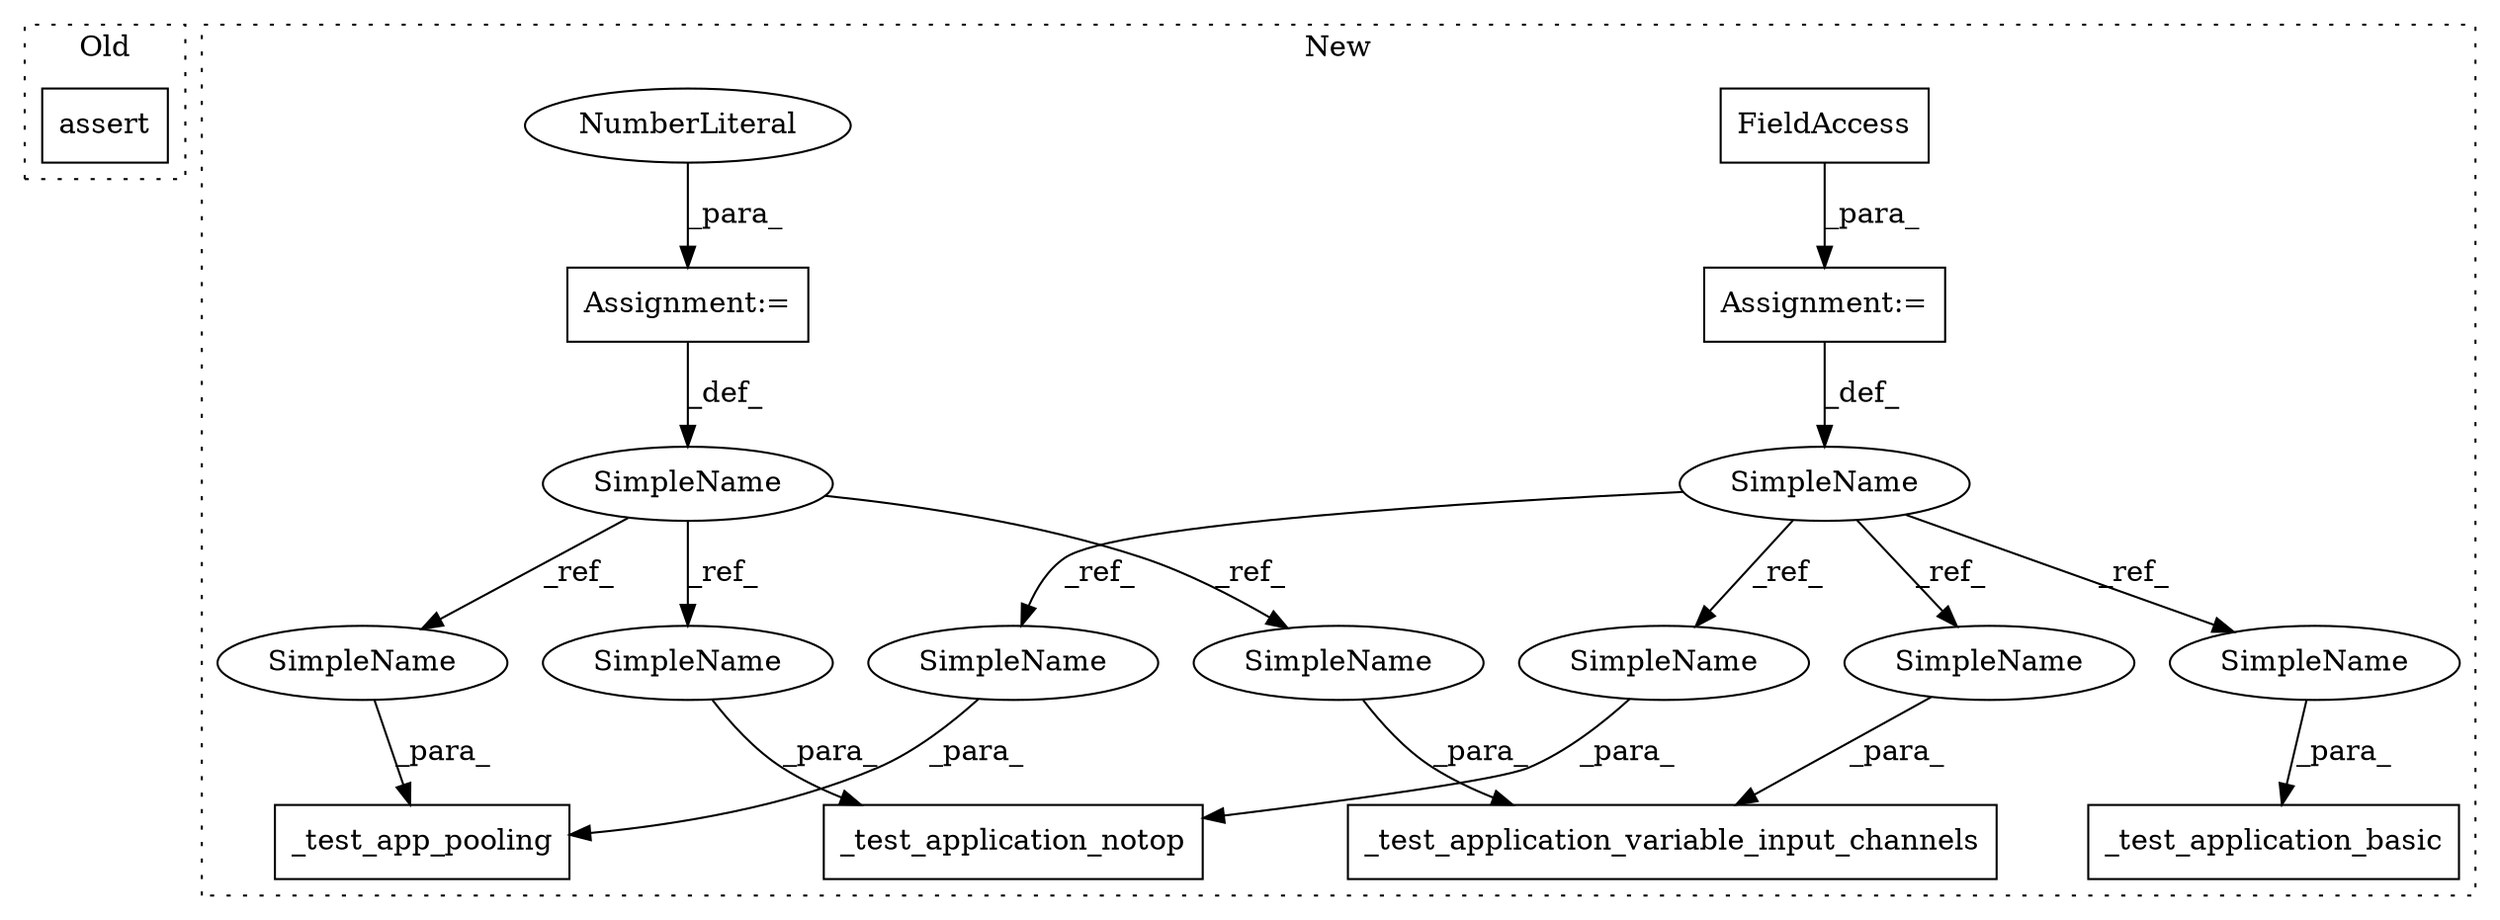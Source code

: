 digraph G {
subgraph cluster0 {
1 [label="assert" a="6" s="7897" l="7" shape="box"];
label = "Old";
style="dotted";
}
subgraph cluster1 {
2 [label="_test_application_notop" a="32" s="4492,4528" l="24,1" shape="box"];
3 [label="SimpleName" a="42" s="4405" l="3" shape="ellipse"];
4 [label="_test_app_pooling" a="32" s="4535,4565" l="18,1" shape="box"];
5 [label="_test_application_basic" a="32" s="4458,4485" l="24,1" shape="box"];
6 [label="SimpleName" a="42" s="4439" l="8" shape="ellipse"];
7 [label="Assignment:=" a="7" s="4408" l="1" shape="box"];
8 [label="FieldAccess" a="22" s="4409" l="24" shape="box"];
9 [label="Assignment:=" a="7" s="4447" l="1" shape="box"];
10 [label="NumberLiteral" a="34" s="4448" l="4" shape="ellipse"];
11 [label="_test_application_variable_input_channels" a="32" s="4619,4673" l="42,1" shape="box"];
12 [label="SimpleName" a="42" s="4553" l="3" shape="ellipse"];
13 [label="SimpleName" a="42" s="4661" l="3" shape="ellipse"];
14 [label="SimpleName" a="42" s="4482" l="3" shape="ellipse"];
15 [label="SimpleName" a="42" s="4516" l="3" shape="ellipse"];
16 [label="SimpleName" a="42" s="4520" l="8" shape="ellipse"];
17 [label="SimpleName" a="42" s="4557" l="8" shape="ellipse"];
18 [label="SimpleName" a="42" s="4665" l="8" shape="ellipse"];
label = "New";
style="dotted";
}
3 -> 12 [label="_ref_"];
3 -> 13 [label="_ref_"];
3 -> 15 [label="_ref_"];
3 -> 14 [label="_ref_"];
6 -> 18 [label="_ref_"];
6 -> 17 [label="_ref_"];
6 -> 16 [label="_ref_"];
7 -> 3 [label="_def_"];
8 -> 7 [label="_para_"];
9 -> 6 [label="_def_"];
10 -> 9 [label="_para_"];
12 -> 4 [label="_para_"];
13 -> 11 [label="_para_"];
14 -> 5 [label="_para_"];
15 -> 2 [label="_para_"];
16 -> 2 [label="_para_"];
17 -> 4 [label="_para_"];
18 -> 11 [label="_para_"];
}
